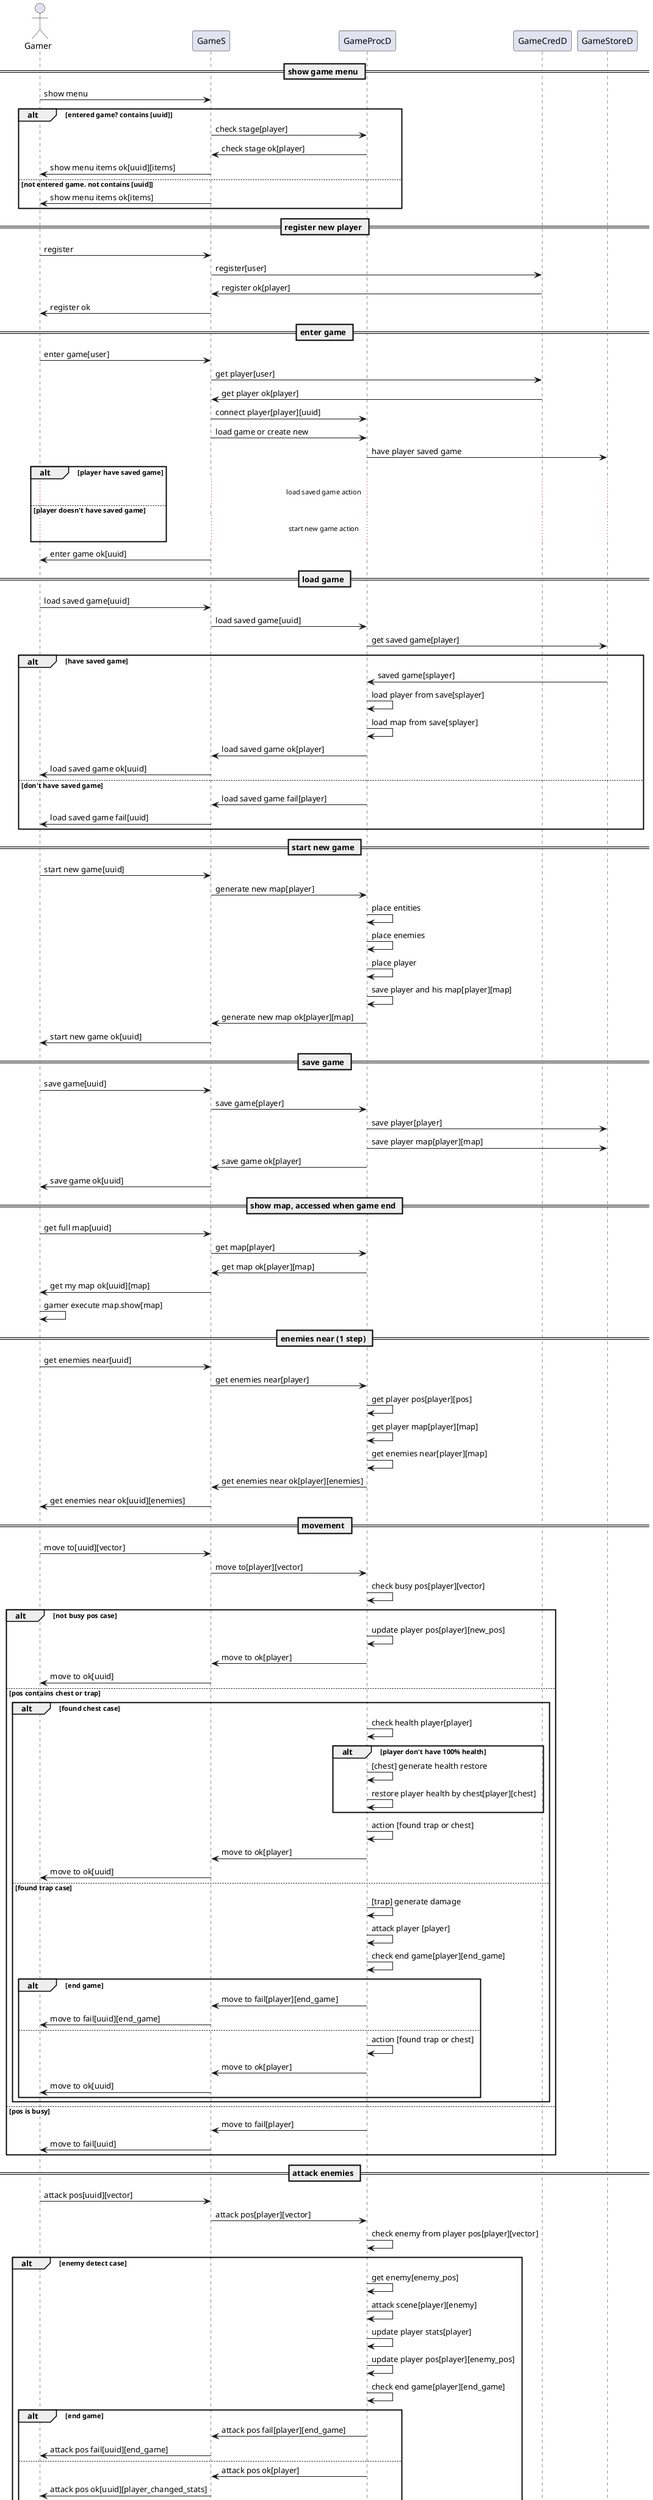 @startuml
actor Gamer as g
participant GameS as gs
participant GameProcD as gpd
participant GameCredD as gcd
participant GameStoreD as gsd

== show game menu ==
g -> gs: show menu
alt entered game? contains [uuid]
    gs -> gpd: check stage[player]
    gpd -> gs: check stage ok[player]
    gs -> g: show menu items ok[uuid][items]
else not entered game. not contains [uuid]
    gs -> g: show menu items ok[items]
end

== register new player ==
g -> gs: register
gs -> gcd: register[user]
gcd -> gs: register ok[player]
gs -> g: register ok

== enter game ==
g -> gs: enter game[user]
gs -> gcd: get player[user]
gcd -> gs: get player ok[player]
gs -> gpd: connect player[player][uuid]
gs -> gpd: load game or create new
gpd -> gsd: have player saved game
alt player have saved game
    ... load saved game action ...
else player doesn't have saved game
    ... start new game action ...
end
gs -> g: enter game ok[uuid]

== load game ==
g -> gs: load saved game[uuid]
gs -> gpd: load saved game[uuid]
gpd -> gsd: get saved game[player]
alt have saved game
    gsd -> gpd: saved game[splayer]
    gpd -> gpd: load player from save[splayer]
    gpd -> gpd: load map from save[splayer]
    gpd -> gs: load saved game ok[player]
    gs -> g: load saved game ok[uuid]
else don't have saved game
    gpd -> gs: load saved game fail[player]
    gs -> g: load saved game fail[uuid]
end

== start new game ==
g -> gs: start new game[uuid]
gs -> gpd: generate new map[player]
gpd -> gpd: place entities
gpd -> gpd: place enemies
gpd -> gpd: place player
gpd -> gpd: save player and his map[player][map]
gpd -> gs: generate new map ok[player][map]
gs -> g: start new game ok[uuid]

== save game ==
g -> gs: save game[uuid]
gs -> gpd: save game[player]
gpd -> gsd: save player[player]
gpd -> gsd: save player map[player][map]
gpd -> gs: save game ok[player]
gs -> g: save game ok[uuid]

== show map, accessed when game end ==
g -> gs: get full map[uuid]
gs -> gpd: get map[player]
gpd -> gs: get map ok[player][map]
gs -> g: get my map ok[uuid][map]
g -> g: gamer execute map.show[map]

== enemies near (1 step) ==
g -> gs: get enemies near[uuid]
gs -> gpd: get enemies near[player]
gpd -> gpd: get player pos[player][pos]
gpd -> gpd: get player map[player][map]
gpd -> gpd: get enemies near[player][map]
gpd -> gs: get enemies near ok[player][enemies]
gs -> g: get enemies near ok[uuid][enemies]

== movement ==
g -> gs: move to[uuid][vector]
gs -> gpd: move to[player][vector]
gpd -> gpd: check busy pos[player][vector]
alt not busy pos case
    gpd -> gpd: update player pos[player][new_pos]
    gpd -> gs: move to ok[player]
    gs -> g: move to ok[uuid]
else pos contains chest or trap
    alt found chest case
        gpd -> gpd: check health player[player]
        alt player don't have 100% health
            gpd -> gpd: [chest] generate health restore
            gpd -> gpd: restore player health by chest[player][chest]
        end
        gpd -> gpd: action [found trap or chest]
        gpd -> gs: move to ok[player]
        gs -> g: move to ok[uuid]
    else found trap case
        gpd -> gpd: [trap] generate damage
        gpd -> gpd: attack player [player]
        gpd -> gpd: check end game[player][end_game]
        alt end game
            gpd -> gs: move to fail[player][end_game]
            gs -> g: move to fail[uuid][end_game]
        else
            gpd -> gpd: action [found trap or chest]
            gpd -> gs: move to ok[player]
            gs -> g: move to ok[uuid]
        end
    end
else pos is busy
    gpd -> gs: move to fail[player]
    gs -> g: move to fail[uuid]
end

== attack enemies ==
g -> gs: attack pos[uuid][vector]
gs -> gpd: attack pos[player][vector]
gpd -> gpd: check enemy from player pos[player][vector]
alt enemy detect case
    gpd -> gpd: get enemy[enemy_pos]
    gpd -> gpd: attack scene[player][enemy]
    gpd -> gpd: update player stats[player]
    gpd -> gpd: update player pos[player][enemy_pos]
    gpd -> gpd: check end game[player][end_game]
    alt end game
        gpd -> gs: attack pos fail[player][end_game]
        gs -> g: attack pos fail[uuid][end_game]
    else
        gpd -> gs: attack pos ok[player]
        gs -> g: attack pos ok[uuid][player_changed_stats]
    end
else no enemy detect case
    gpd -> gs: attack pos fail[player]
    gs -> g: attack pos fail[uuid]
end

== end game by player dead ==
... all actions in ...
g -> gs: any action[uuid]
gs -> g: fail send[uuid][end_game]

@enduml
